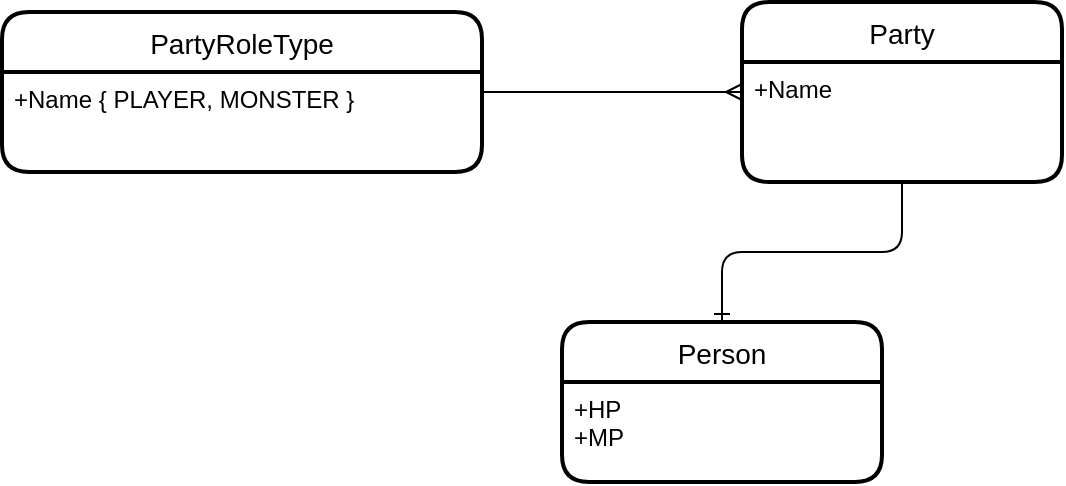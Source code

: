 <mxfile version="13.5.3" type="github">
  <diagram id="7pcdScLeFBV-4vA4IE1a" name="Page-1">
    <mxGraphModel dx="1865" dy="547" grid="1" gridSize="10" guides="1" tooltips="1" connect="1" arrows="1" fold="1" page="1" pageScale="1" pageWidth="827" pageHeight="1169" math="0" shadow="0">
      <root>
        <mxCell id="0" />
        <mxCell id="1" parent="0" />
        <mxCell id="xecTp9EdF2CIEmMlDXdN-1" value="Party" style="swimlane;childLayout=stackLayout;horizontal=1;startSize=30;horizontalStack=0;rounded=1;fontSize=14;fontStyle=0;strokeWidth=2;resizeParent=0;resizeLast=1;shadow=0;dashed=0;align=center;" vertex="1" parent="1">
          <mxGeometry x="360" y="120" width="160" height="90" as="geometry" />
        </mxCell>
        <mxCell id="xecTp9EdF2CIEmMlDXdN-2" value="+Name&#xa;&#xa;" style="align=left;strokeColor=none;fillColor=none;spacingLeft=4;fontSize=12;verticalAlign=top;resizable=0;rotatable=0;part=1;" vertex="1" parent="xecTp9EdF2CIEmMlDXdN-1">
          <mxGeometry y="30" width="160" height="60" as="geometry" />
        </mxCell>
        <mxCell id="xecTp9EdF2CIEmMlDXdN-13" style="edgeStyle=orthogonalEdgeStyle;rounded=0;orthogonalLoop=1;jettySize=auto;html=1;endArrow=none;endFill=0;startArrow=ERmany;startFill=0;" edge="1" parent="1" source="xecTp9EdF2CIEmMlDXdN-1" target="xecTp9EdF2CIEmMlDXdN-10">
          <mxGeometry relative="1" as="geometry" />
        </mxCell>
        <mxCell id="xecTp9EdF2CIEmMlDXdN-10" value="PartyRoleType" style="swimlane;childLayout=stackLayout;horizontal=1;startSize=30;horizontalStack=0;rounded=1;fontSize=14;fontStyle=0;strokeWidth=2;resizeParent=0;resizeLast=1;shadow=0;dashed=0;align=center;" vertex="1" parent="1">
          <mxGeometry x="-10" y="125" width="240" height="80" as="geometry" />
        </mxCell>
        <mxCell id="xecTp9EdF2CIEmMlDXdN-11" value="+Name { PLAYER, MONSTER } " style="align=left;strokeColor=none;fillColor=none;spacingLeft=4;fontSize=12;verticalAlign=top;resizable=0;rotatable=0;part=1;" vertex="1" parent="xecTp9EdF2CIEmMlDXdN-10">
          <mxGeometry y="30" width="240" height="50" as="geometry" />
        </mxCell>
        <mxCell id="xecTp9EdF2CIEmMlDXdN-17" value="Person" style="swimlane;childLayout=stackLayout;horizontal=1;startSize=30;horizontalStack=0;rounded=1;fontSize=14;fontStyle=0;strokeWidth=2;resizeParent=0;resizeLast=1;shadow=0;dashed=0;align=center;" vertex="1" parent="1">
          <mxGeometry x="270" y="280" width="160" height="80" as="geometry" />
        </mxCell>
        <mxCell id="xecTp9EdF2CIEmMlDXdN-18" value="+HP&#xa;+MP" style="align=left;strokeColor=none;fillColor=none;spacingLeft=4;fontSize=12;verticalAlign=top;resizable=0;rotatable=0;part=1;" vertex="1" parent="xecTp9EdF2CIEmMlDXdN-17">
          <mxGeometry y="30" width="160" height="50" as="geometry" />
        </mxCell>
        <mxCell id="xecTp9EdF2CIEmMlDXdN-19" value="" style="edgeStyle=orthogonalEdgeStyle;fontSize=12;html=1;endArrow=ERone;endFill=1;" edge="1" parent="1" source="xecTp9EdF2CIEmMlDXdN-1" target="xecTp9EdF2CIEmMlDXdN-17">
          <mxGeometry width="100" height="100" relative="1" as="geometry">
            <mxPoint x="90" y="370" as="sourcePoint" />
            <mxPoint x="190" y="270" as="targetPoint" />
          </mxGeometry>
        </mxCell>
      </root>
    </mxGraphModel>
  </diagram>
</mxfile>
